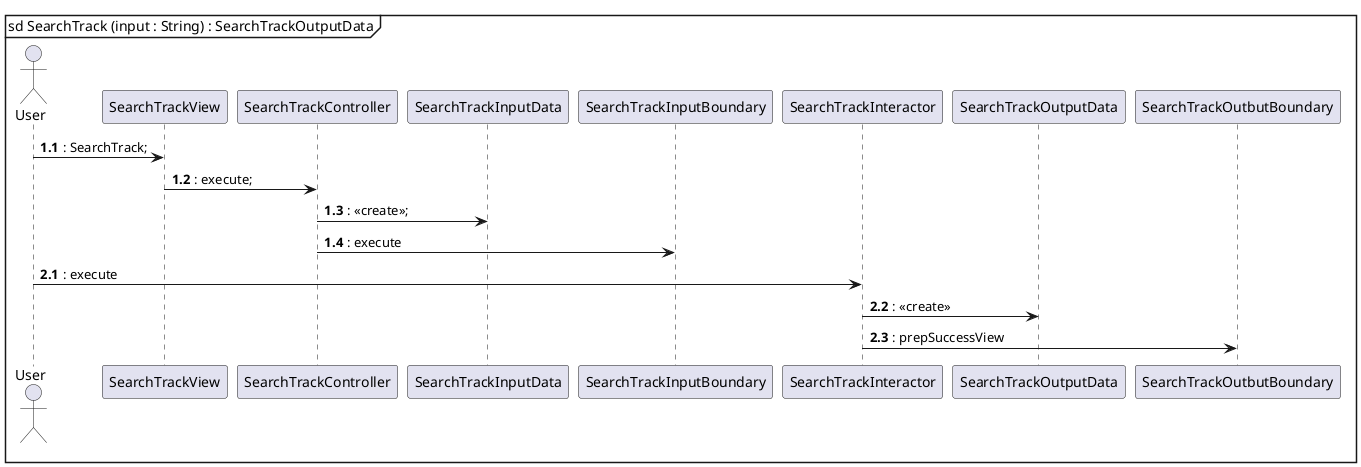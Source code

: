 @startuml
'https://plantuml.com/sequence-diagram
mainframe sd SearchTrack (input : String) : SearchTrackOutputData

autonumber 1.1
actor User
participant SearchTrackView
participant SearchTrackController
participant SearchTrackInputData
participant SearchTrackInputBoundary
participant SearchTrackInteractor

User -> SearchTrackView: : SearchTrack;
SearchTrackView -> SearchTrackController: : execute;
SearchTrackController -> SearchTrackInputData: : <<create>>;
SearchTrackController -> SearchTrackInputBoundary: : execute

autonumber2.1
User -> SearchTrackInteractor: : execute
SearchTrackInteractor -> SearchTrackOutputData: : <<create>>
SearchTrackInteractor -> SearchTrackOutbutBoundary: : prepSuccessView


@enduml